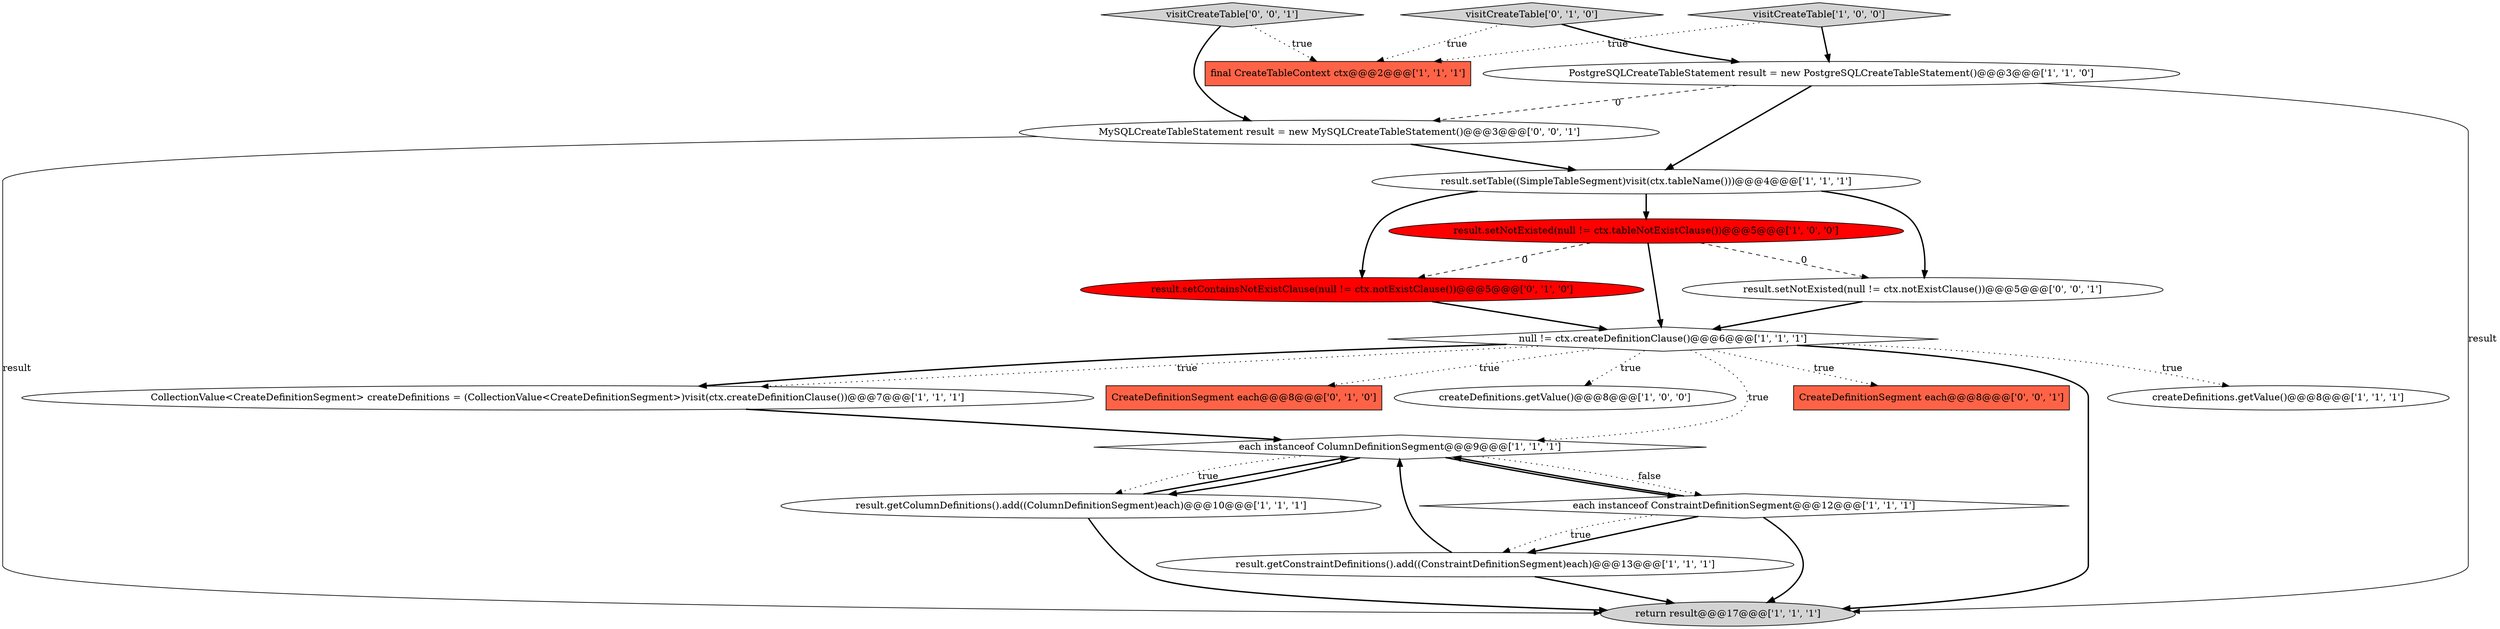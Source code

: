 digraph {
13 [style = filled, label = "createDefinitions.getValue()@@@8@@@['1', '1', '1']", fillcolor = white, shape = ellipse image = "AAA0AAABBB1BBB"];
1 [style = filled, label = "return result@@@17@@@['1', '1', '1']", fillcolor = lightgray, shape = ellipse image = "AAA0AAABBB1BBB"];
15 [style = filled, label = "result.setContainsNotExistClause(null != ctx.notExistClause())@@@5@@@['0', '1', '0']", fillcolor = red, shape = ellipse image = "AAA1AAABBB2BBB"];
19 [style = filled, label = "MySQLCreateTableStatement result = new MySQLCreateTableStatement()@@@3@@@['0', '0', '1']", fillcolor = white, shape = ellipse image = "AAA0AAABBB3BBB"];
11 [style = filled, label = "null != ctx.createDefinitionClause()@@@6@@@['1', '1', '1']", fillcolor = white, shape = diamond image = "AAA0AAABBB1BBB"];
4 [style = filled, label = "final CreateTableContext ctx@@@2@@@['1', '1', '1']", fillcolor = tomato, shape = box image = "AAA0AAABBB1BBB"];
16 [style = filled, label = "visitCreateTable['0', '1', '0']", fillcolor = lightgray, shape = diamond image = "AAA0AAABBB2BBB"];
14 [style = filled, label = "CreateDefinitionSegment each@@@8@@@['0', '1', '0']", fillcolor = tomato, shape = box image = "AAA0AAABBB2BBB"];
8 [style = filled, label = "result.setNotExisted(null != ctx.tableNotExistClause())@@@5@@@['1', '0', '0']", fillcolor = red, shape = ellipse image = "AAA1AAABBB1BBB"];
17 [style = filled, label = "result.setNotExisted(null != ctx.notExistClause())@@@5@@@['0', '0', '1']", fillcolor = white, shape = ellipse image = "AAA0AAABBB3BBB"];
20 [style = filled, label = "visitCreateTable['0', '0', '1']", fillcolor = lightgray, shape = diamond image = "AAA0AAABBB3BBB"];
9 [style = filled, label = "createDefinitions.getValue()@@@8@@@['1', '0', '0']", fillcolor = white, shape = ellipse image = "AAA0AAABBB1BBB"];
7 [style = filled, label = "visitCreateTable['1', '0', '0']", fillcolor = lightgray, shape = diamond image = "AAA0AAABBB1BBB"];
10 [style = filled, label = "PostgreSQLCreateTableStatement result = new PostgreSQLCreateTableStatement()@@@3@@@['1', '1', '0']", fillcolor = white, shape = ellipse image = "AAA0AAABBB1BBB"];
18 [style = filled, label = "CreateDefinitionSegment each@@@8@@@['0', '0', '1']", fillcolor = tomato, shape = box image = "AAA0AAABBB3BBB"];
2 [style = filled, label = "result.getColumnDefinitions().add((ColumnDefinitionSegment)each)@@@10@@@['1', '1', '1']", fillcolor = white, shape = ellipse image = "AAA0AAABBB1BBB"];
3 [style = filled, label = "result.getConstraintDefinitions().add((ConstraintDefinitionSegment)each)@@@13@@@['1', '1', '1']", fillcolor = white, shape = ellipse image = "AAA0AAABBB1BBB"];
0 [style = filled, label = "result.setTable((SimpleTableSegment)visit(ctx.tableName()))@@@4@@@['1', '1', '1']", fillcolor = white, shape = ellipse image = "AAA0AAABBB1BBB"];
12 [style = filled, label = "CollectionValue<CreateDefinitionSegment> createDefinitions = (CollectionValue<CreateDefinitionSegment>)visit(ctx.createDefinitionClause())@@@7@@@['1', '1', '1']", fillcolor = white, shape = ellipse image = "AAA0AAABBB1BBB"];
6 [style = filled, label = "each instanceof ColumnDefinitionSegment@@@9@@@['1', '1', '1']", fillcolor = white, shape = diamond image = "AAA0AAABBB1BBB"];
5 [style = filled, label = "each instanceof ConstraintDefinitionSegment@@@12@@@['1', '1', '1']", fillcolor = white, shape = diamond image = "AAA0AAABBB1BBB"];
5->3 [style = bold, label=""];
6->5 [style = dotted, label="false"];
3->1 [style = bold, label=""];
11->1 [style = bold, label=""];
7->10 [style = bold, label=""];
2->6 [style = bold, label=""];
2->1 [style = bold, label=""];
16->10 [style = bold, label=""];
0->17 [style = bold, label=""];
10->19 [style = dashed, label="0"];
8->15 [style = dashed, label="0"];
11->12 [style = dotted, label="true"];
11->14 [style = dotted, label="true"];
3->6 [style = bold, label=""];
11->9 [style = dotted, label="true"];
11->12 [style = bold, label=""];
11->13 [style = dotted, label="true"];
5->3 [style = dotted, label="true"];
11->18 [style = dotted, label="true"];
16->4 [style = dotted, label="true"];
12->6 [style = bold, label=""];
0->15 [style = bold, label=""];
19->0 [style = bold, label=""];
19->1 [style = solid, label="result"];
6->2 [style = bold, label=""];
5->1 [style = bold, label=""];
6->5 [style = bold, label=""];
6->2 [style = dotted, label="true"];
5->6 [style = bold, label=""];
15->11 [style = bold, label=""];
20->4 [style = dotted, label="true"];
11->6 [style = dotted, label="true"];
10->0 [style = bold, label=""];
7->4 [style = dotted, label="true"];
0->8 [style = bold, label=""];
8->17 [style = dashed, label="0"];
20->19 [style = bold, label=""];
10->1 [style = solid, label="result"];
8->11 [style = bold, label=""];
17->11 [style = bold, label=""];
}
